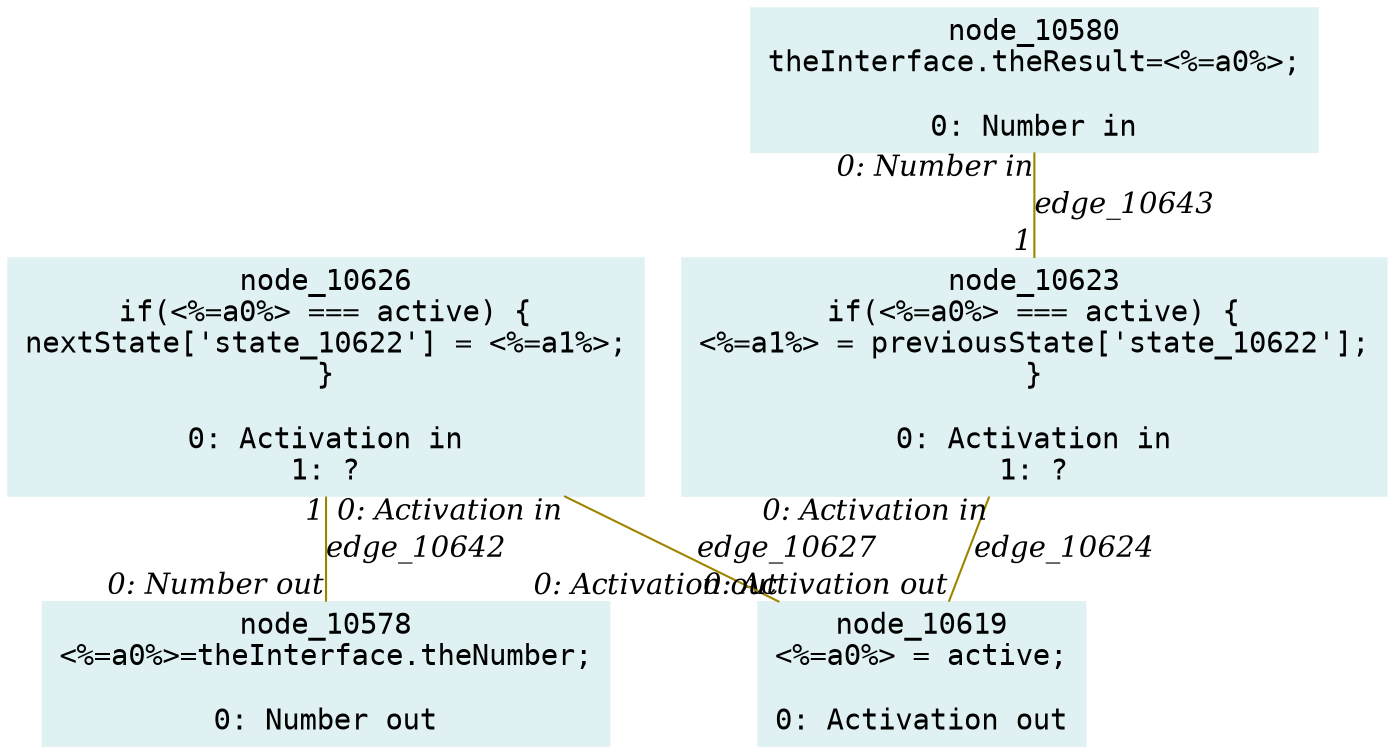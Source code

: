 digraph g{node_10578 [shape="box", style="filled", color="#dff1f2", fontname="Courier", label="node_10578
<%=a0%>=theInterface.theNumber;

0: Number out" ]
node_10580 [shape="box", style="filled", color="#dff1f2", fontname="Courier", label="node_10580
theInterface.theResult=<%=a0%>;

0: Number in" ]
node_10619 [shape="box", style="filled", color="#dff1f2", fontname="Courier", label="node_10619
<%=a0%> = active;

0: Activation out" ]
node_10623 [shape="box", style="filled", color="#dff1f2", fontname="Courier", label="node_10623
if(<%=a0%> === active) {
<%=a1%> = previousState['state_10622'];
}

0: Activation in
1: ?" ]
node_10626 [shape="box", style="filled", color="#dff1f2", fontname="Courier", label="node_10626
if(<%=a0%> === active) {
nextState['state_10622'] = <%=a1%>;
}

0: Activation in
1: ?" ]
node_10623 -> node_10619 [dir=none, arrowHead=none, fontname="Times-Italic", arrowsize=1, color="#9d8400", label="edge_10624",  headlabel="0: Activation out", taillabel="0: Activation in" ]
node_10626 -> node_10619 [dir=none, arrowHead=none, fontname="Times-Italic", arrowsize=1, color="#9d8400", label="edge_10627",  headlabel="0: Activation out", taillabel="0: Activation in" ]
node_10626 -> node_10578 [dir=none, arrowHead=none, fontname="Times-Italic", arrowsize=1, color="#9d8400", label="edge_10642",  headlabel="0: Number out", taillabel="1" ]
node_10580 -> node_10623 [dir=none, arrowHead=none, fontname="Times-Italic", arrowsize=1, color="#9d8400", label="edge_10643",  headlabel="1", taillabel="0: Number in" ]
}